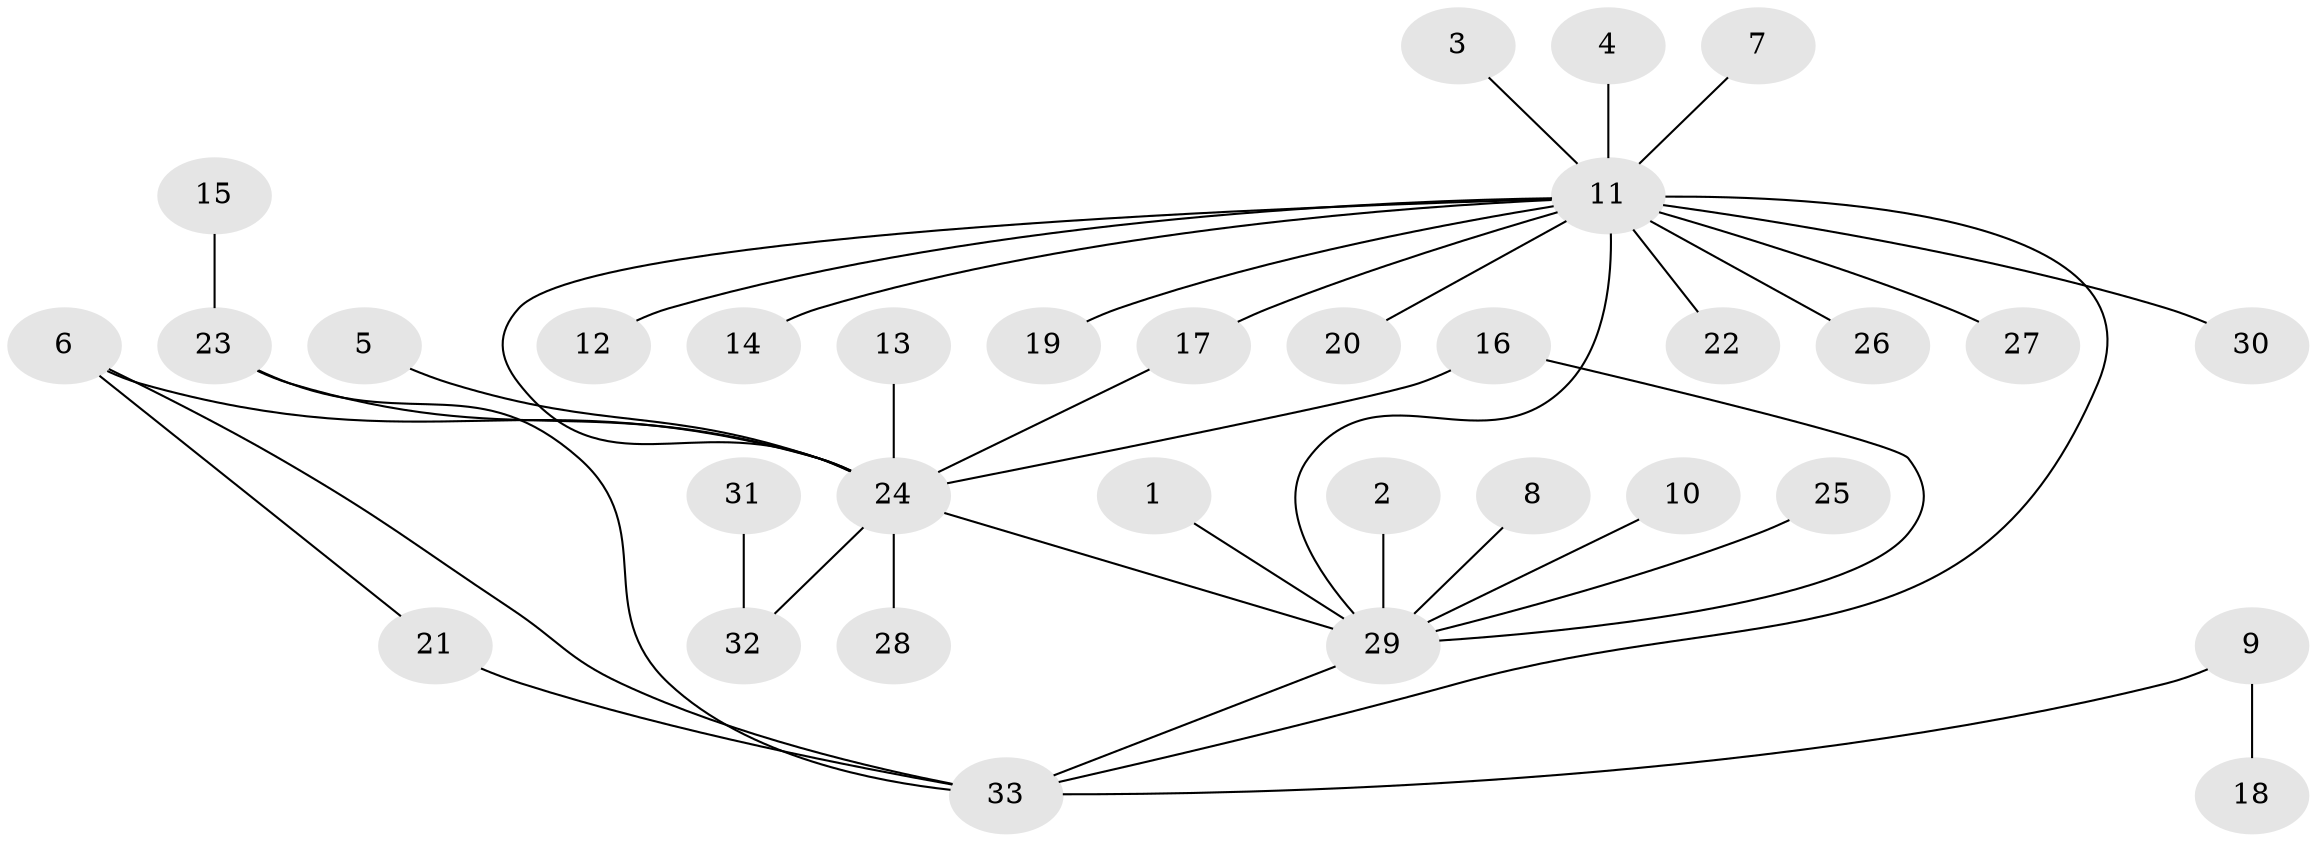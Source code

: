 // original degree distribution, {8: 0.015384615384615385, 7: 0.046153846153846156, 3: 0.06153846153846154, 4: 0.07692307692307693, 13: 0.015384615384615385, 5: 0.046153846153846156, 6: 0.03076923076923077, 1: 0.5384615384615384, 2: 0.16923076923076924}
// Generated by graph-tools (version 1.1) at 2025/50/03/09/25 03:50:42]
// undirected, 33 vertices, 39 edges
graph export_dot {
graph [start="1"]
  node [color=gray90,style=filled];
  1;
  2;
  3;
  4;
  5;
  6;
  7;
  8;
  9;
  10;
  11;
  12;
  13;
  14;
  15;
  16;
  17;
  18;
  19;
  20;
  21;
  22;
  23;
  24;
  25;
  26;
  27;
  28;
  29;
  30;
  31;
  32;
  33;
  1 -- 29 [weight=1.0];
  2 -- 29 [weight=1.0];
  3 -- 11 [weight=1.0];
  4 -- 11 [weight=1.0];
  5 -- 24 [weight=1.0];
  6 -- 21 [weight=1.0];
  6 -- 24 [weight=1.0];
  6 -- 33 [weight=1.0];
  7 -- 11 [weight=1.0];
  8 -- 29 [weight=2.0];
  9 -- 18 [weight=1.0];
  9 -- 33 [weight=1.0];
  10 -- 29 [weight=1.0];
  11 -- 12 [weight=1.0];
  11 -- 14 [weight=1.0];
  11 -- 17 [weight=1.0];
  11 -- 19 [weight=1.0];
  11 -- 20 [weight=1.0];
  11 -- 22 [weight=1.0];
  11 -- 24 [weight=1.0];
  11 -- 26 [weight=1.0];
  11 -- 27 [weight=1.0];
  11 -- 29 [weight=1.0];
  11 -- 30 [weight=1.0];
  11 -- 33 [weight=2.0];
  13 -- 24 [weight=1.0];
  15 -- 23 [weight=1.0];
  16 -- 24 [weight=1.0];
  16 -- 29 [weight=1.0];
  17 -- 24 [weight=1.0];
  21 -- 33 [weight=2.0];
  23 -- 24 [weight=1.0];
  23 -- 33 [weight=2.0];
  24 -- 28 [weight=1.0];
  24 -- 29 [weight=1.0];
  24 -- 32 [weight=1.0];
  25 -- 29 [weight=1.0];
  29 -- 33 [weight=2.0];
  31 -- 32 [weight=1.0];
}
